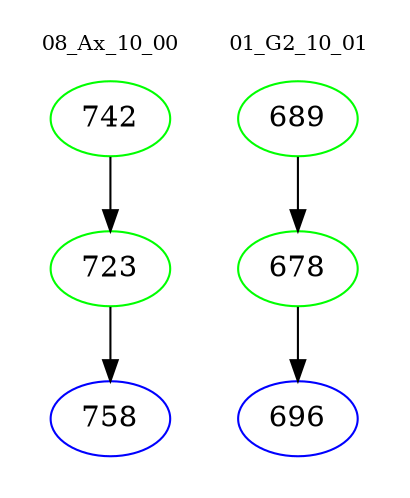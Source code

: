digraph{
subgraph cluster_0 {
color = white
label = "08_Ax_10_00";
fontsize=10;
T0_742 [label="742", color="green"]
T0_742 -> T0_723 [color="black"]
T0_723 [label="723", color="green"]
T0_723 -> T0_758 [color="black"]
T0_758 [label="758", color="blue"]
}
subgraph cluster_1 {
color = white
label = "01_G2_10_01";
fontsize=10;
T1_689 [label="689", color="green"]
T1_689 -> T1_678 [color="black"]
T1_678 [label="678", color="green"]
T1_678 -> T1_696 [color="black"]
T1_696 [label="696", color="blue"]
}
}
